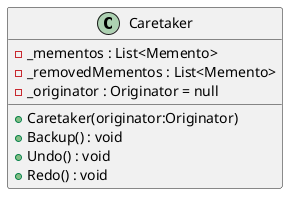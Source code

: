 @startuml
class Caretaker {
    - _mementos : List<Memento>
    - _removedMementos : List<Memento>
    - _originator : Originator = null
    + Caretaker(originator:Originator)
    + Backup() : void
    + Undo() : void
    + Redo() : void
}
@enduml
